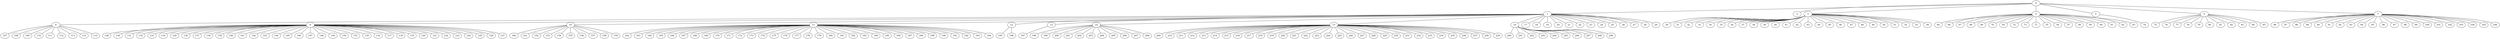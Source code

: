 
graph graphname {
    0 -- 1
0 -- 2
0 -- 3
0 -- 4
0 -- 5
0 -- 6
0 -- 7
1 -- 8
1 -- 9
1 -- 10
1 -- 11
1 -- 12
1 -- 13
1 -- 14
1 -- 15
1 -- 16
1 -- 17
1 -- 18
1 -- 19
1 -- 20
1 -- 21
1 -- 22
1 -- 23
1 -- 24
1 -- 25
1 -- 26
1 -- 27
1 -- 28
1 -- 29
3 -- 30
3 -- 31
3 -- 32
3 -- 33
3 -- 34
3 -- 35
3 -- 36
3 -- 37
3 -- 38
3 -- 39
3 -- 40
3 -- 41
3 -- 42
3 -- 43
3 -- 44
3 -- 45
3 -- 46
3 -- 47
3 -- 48
3 -- 49
3 -- 50
3 -- 51
3 -- 52
3 -- 53
3 -- 54
4 -- 64
4 -- 66
4 -- 67
4 -- 68
4 -- 69
4 -- 70
4 -- 65
4 -- 72
4 -- 73
4 -- 71
4 -- 55
4 -- 56
4 -- 57
4 -- 58
4 -- 59
4 -- 60
4 -- 61
4 -- 62
4 -- 63
5 -- 74
6 -- 75
6 -- 76
6 -- 77
6 -- 78
6 -- 79
6 -- 80
6 -- 81
6 -- 82
6 -- 83
6 -- 84
6 -- 85
7 -- 86
7 -- 87
7 -- 88
7 -- 89
7 -- 90
7 -- 91
7 -- 92
7 -- 93
7 -- 94
7 -- 95
7 -- 96
7 -- 97
7 -- 98
7 -- 99
7 -- 100
7 -- 101
7 -- 102
7 -- 103
7 -- 104
7 -- 105
7 -- 106
8 -- 107
8 -- 108
8 -- 109
8 -- 110
8 -- 111
8 -- 112
8 -- 113
8 -- 114
8 -- 115
9 -- 128
9 -- 130
9 -- 131
9 -- 132
9 -- 133
9 -- 134
9 -- 129
9 -- 136
9 -- 137
9 -- 138
9 -- 139
9 -- 140
9 -- 141
9 -- 142
9 -- 143
9 -- 144
9 -- 145
9 -- 146
9 -- 147
9 -- 148
9 -- 149
9 -- 150
9 -- 151
9 -- 135
9 -- 116
9 -- 117
9 -- 118
9 -- 119
9 -- 120
9 -- 121
9 -- 122
9 -- 123
9 -- 124
9 -- 125
9 -- 126
9 -- 127
10 -- 160
10 -- 161
10 -- 152
10 -- 153
10 -- 154
10 -- 155
10 -- 156
10 -- 157
10 -- 158
10 -- 159
11 -- 162
11 -- 163
11 -- 164
11 -- 165
11 -- 166
11 -- 167
11 -- 168
11 -- 169
11 -- 170
11 -- 171
11 -- 172
11 -- 173
11 -- 174
11 -- 175
11 -- 176
11 -- 177
11 -- 178
11 -- 179
11 -- 180
11 -- 181
11 -- 182
11 -- 183
11 -- 184
11 -- 185
11 -- 186
11 -- 187
11 -- 188
11 -- 189
11 -- 190
11 -- 191
11 -- 192
11 -- 193
11 -- 194
12 -- 195
12 -- 196
13 -- 197
14 -- 198
14 -- 199
14 -- 200
14 -- 201
14 -- 202
14 -- 203
14 -- 204
14 -- 205
14 -- 206
14 -- 207
14 -- 208
15 -- 209
15 -- 210
15 -- 211
15 -- 212
15 -- 213
15 -- 214
15 -- 215
15 -- 216
15 -- 217
15 -- 218
15 -- 219
15 -- 220
15 -- 221
15 -- 222
15 -- 223
15 -- 224
15 -- 225
15 -- 226
15 -- 227
15 -- 228
15 -- 229
15 -- 230
15 -- 231
15 -- 232
15 -- 233
15 -- 234
15 -- 235
15 -- 236
15 -- 237
15 -- 238
15 -- 239
16 -- 240
16 -- 241
16 -- 242
16 -- 243
16 -- 244
16 -- 245
16 -- 246
16 -- 247
16 -- 248
16 -- 249

}
